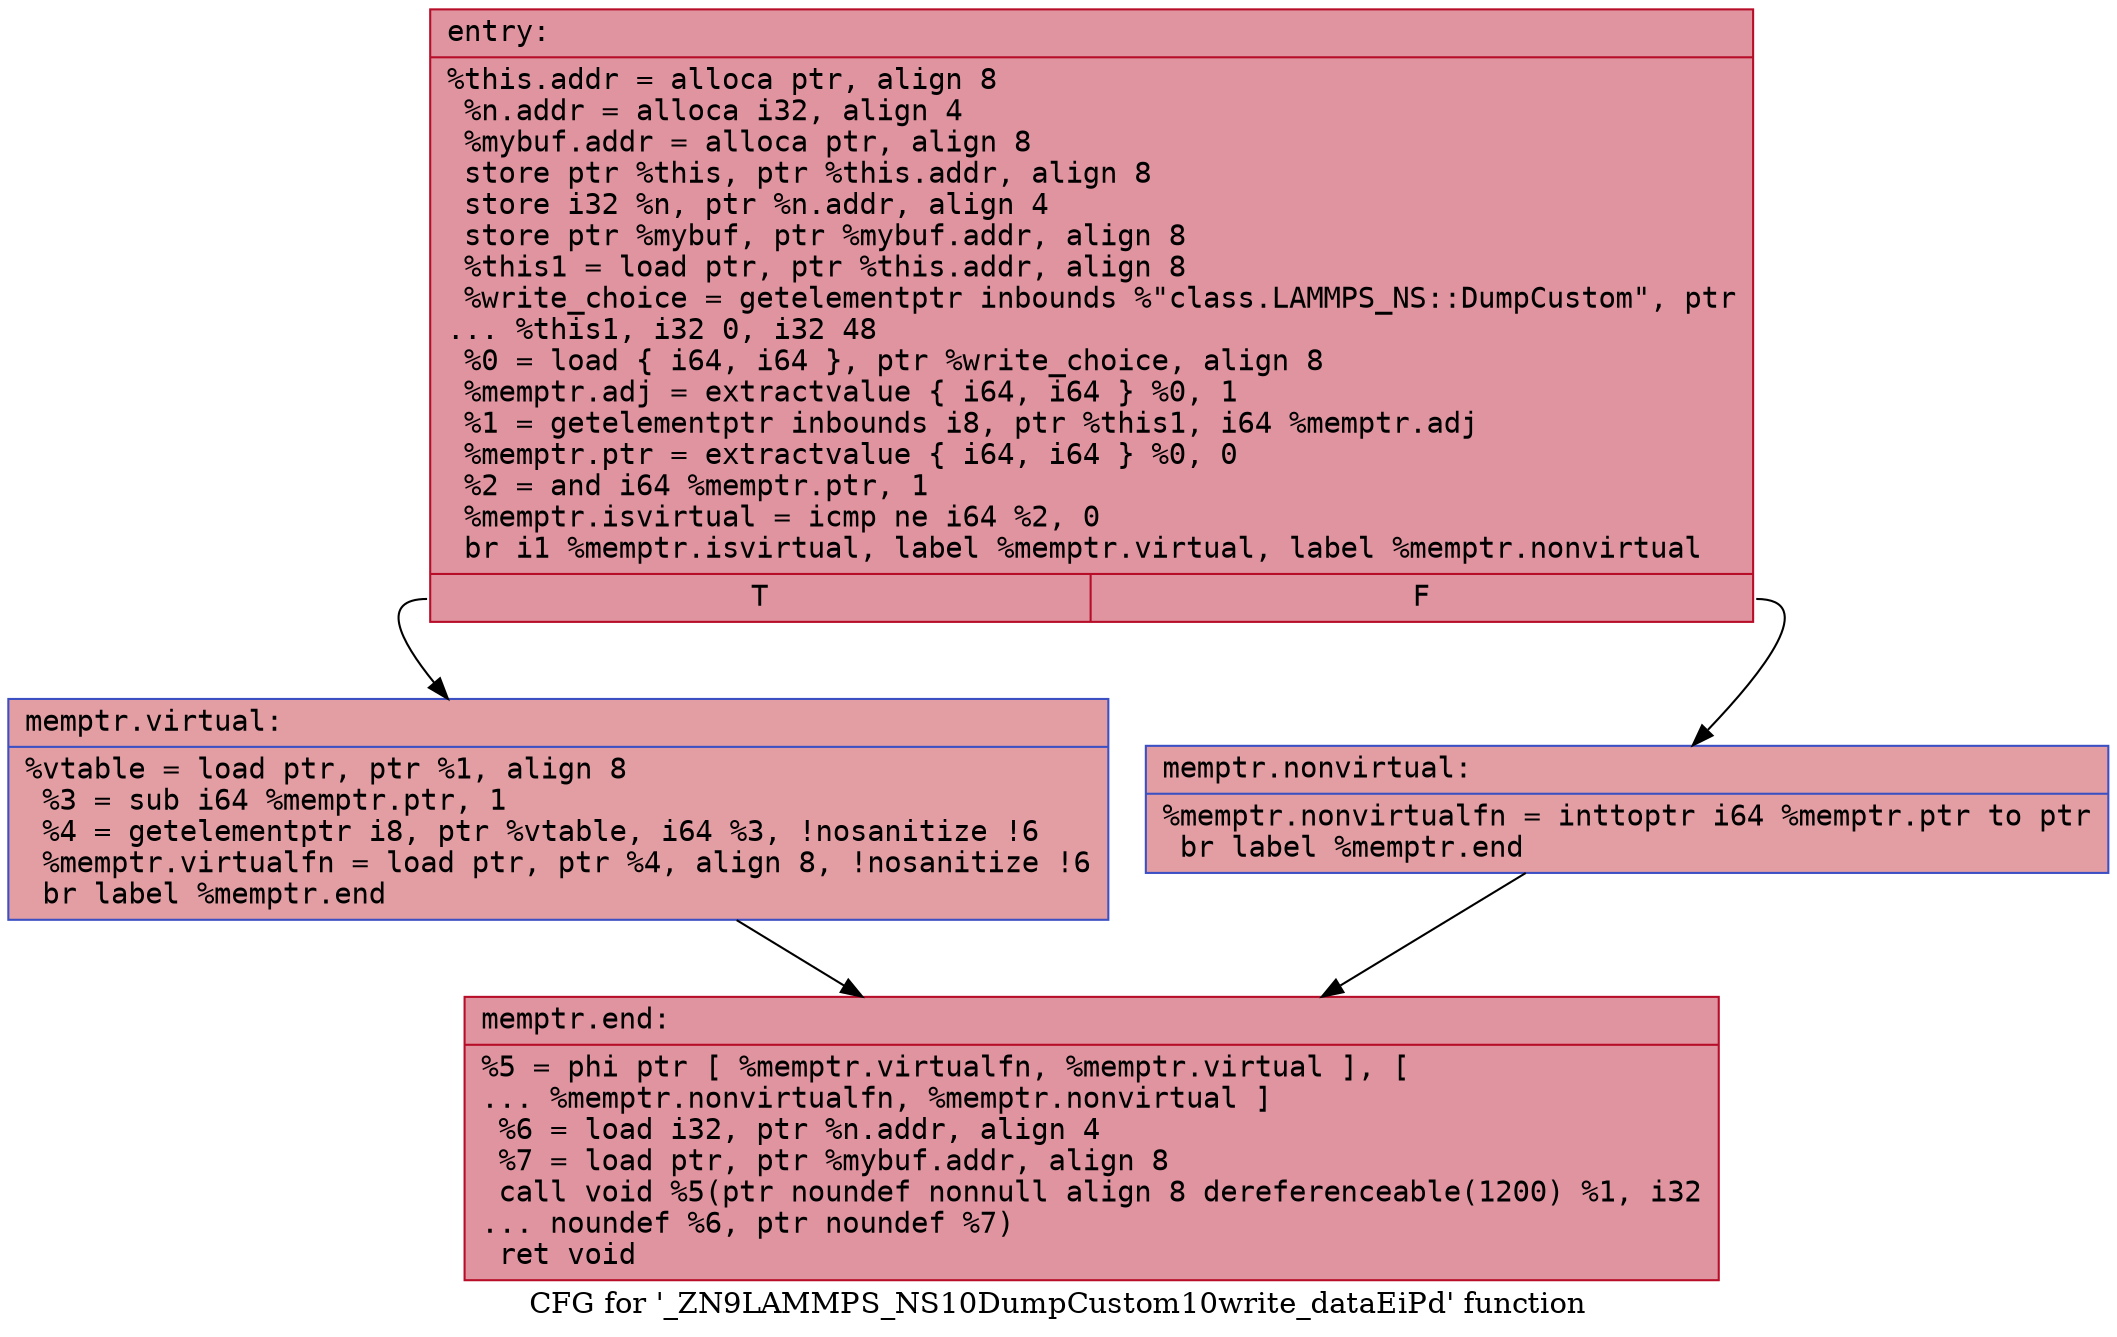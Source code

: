 digraph "CFG for '_ZN9LAMMPS_NS10DumpCustom10write_dataEiPd' function" {
	label="CFG for '_ZN9LAMMPS_NS10DumpCustom10write_dataEiPd' function";

	Node0x55d03a857800 [shape=record,color="#b70d28ff", style=filled, fillcolor="#b70d2870" fontname="Courier",label="{entry:\l|  %this.addr = alloca ptr, align 8\l  %n.addr = alloca i32, align 4\l  %mybuf.addr = alloca ptr, align 8\l  store ptr %this, ptr %this.addr, align 8\l  store i32 %n, ptr %n.addr, align 4\l  store ptr %mybuf, ptr %mybuf.addr, align 8\l  %this1 = load ptr, ptr %this.addr, align 8\l  %write_choice = getelementptr inbounds %\"class.LAMMPS_NS::DumpCustom\", ptr\l... %this1, i32 0, i32 48\l  %0 = load \{ i64, i64 \}, ptr %write_choice, align 8\l  %memptr.adj = extractvalue \{ i64, i64 \} %0, 1\l  %1 = getelementptr inbounds i8, ptr %this1, i64 %memptr.adj\l  %memptr.ptr = extractvalue \{ i64, i64 \} %0, 0\l  %2 = and i64 %memptr.ptr, 1\l  %memptr.isvirtual = icmp ne i64 %2, 0\l  br i1 %memptr.isvirtual, label %memptr.virtual, label %memptr.nonvirtual\l|{<s0>T|<s1>F}}"];
	Node0x55d03a857800:s0 -> Node0x55d03a8580f0[tooltip="entry -> memptr.virtual\nProbability 50.00%" ];
	Node0x55d03a857800:s1 -> Node0x55d03a8582e0[tooltip="entry -> memptr.nonvirtual\nProbability 50.00%" ];
	Node0x55d03a8580f0 [shape=record,color="#3d50c3ff", style=filled, fillcolor="#be242e70" fontname="Courier",label="{memptr.virtual:\l|  %vtable = load ptr, ptr %1, align 8\l  %3 = sub i64 %memptr.ptr, 1\l  %4 = getelementptr i8, ptr %vtable, i64 %3, !nosanitize !6\l  %memptr.virtualfn = load ptr, ptr %4, align 8, !nosanitize !6\l  br label %memptr.end\l}"];
	Node0x55d03a8580f0 -> Node0x55d03a858680[tooltip="memptr.virtual -> memptr.end\nProbability 100.00%" ];
	Node0x55d03a8582e0 [shape=record,color="#3d50c3ff", style=filled, fillcolor="#be242e70" fontname="Courier",label="{memptr.nonvirtual:\l|  %memptr.nonvirtualfn = inttoptr i64 %memptr.ptr to ptr\l  br label %memptr.end\l}"];
	Node0x55d03a8582e0 -> Node0x55d03a858680[tooltip="memptr.nonvirtual -> memptr.end\nProbability 100.00%" ];
	Node0x55d03a858680 [shape=record,color="#b70d28ff", style=filled, fillcolor="#b70d2870" fontname="Courier",label="{memptr.end:\l|  %5 = phi ptr [ %memptr.virtualfn, %memptr.virtual ], [\l... %memptr.nonvirtualfn, %memptr.nonvirtual ]\l  %6 = load i32, ptr %n.addr, align 4\l  %7 = load ptr, ptr %mybuf.addr, align 8\l  call void %5(ptr noundef nonnull align 8 dereferenceable(1200) %1, i32\l... noundef %6, ptr noundef %7)\l  ret void\l}"];
}
